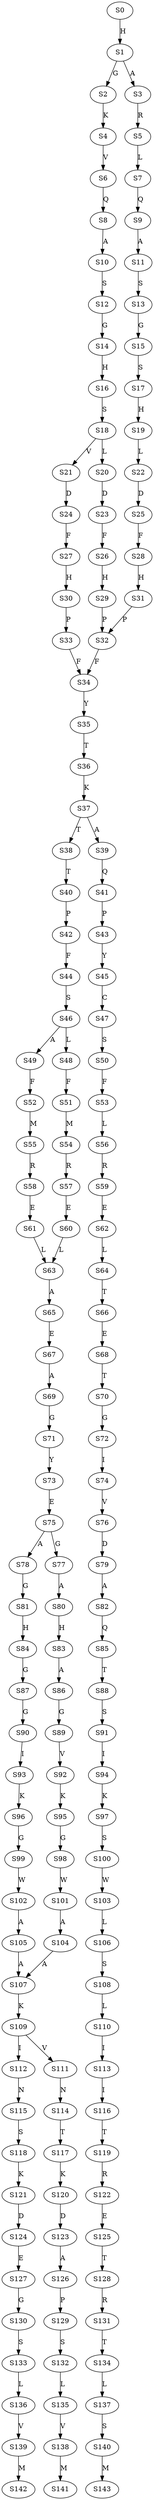 strict digraph  {
	S0 -> S1 [ label = H ];
	S1 -> S2 [ label = G ];
	S1 -> S3 [ label = A ];
	S2 -> S4 [ label = K ];
	S3 -> S5 [ label = R ];
	S4 -> S6 [ label = V ];
	S5 -> S7 [ label = L ];
	S6 -> S8 [ label = Q ];
	S7 -> S9 [ label = Q ];
	S8 -> S10 [ label = A ];
	S9 -> S11 [ label = A ];
	S10 -> S12 [ label = S ];
	S11 -> S13 [ label = S ];
	S12 -> S14 [ label = G ];
	S13 -> S15 [ label = G ];
	S14 -> S16 [ label = H ];
	S15 -> S17 [ label = S ];
	S16 -> S18 [ label = S ];
	S17 -> S19 [ label = H ];
	S18 -> S20 [ label = L ];
	S18 -> S21 [ label = V ];
	S19 -> S22 [ label = L ];
	S20 -> S23 [ label = D ];
	S21 -> S24 [ label = D ];
	S22 -> S25 [ label = D ];
	S23 -> S26 [ label = F ];
	S24 -> S27 [ label = F ];
	S25 -> S28 [ label = F ];
	S26 -> S29 [ label = H ];
	S27 -> S30 [ label = H ];
	S28 -> S31 [ label = H ];
	S29 -> S32 [ label = P ];
	S30 -> S33 [ label = P ];
	S31 -> S32 [ label = P ];
	S32 -> S34 [ label = F ];
	S33 -> S34 [ label = F ];
	S34 -> S35 [ label = Y ];
	S35 -> S36 [ label = T ];
	S36 -> S37 [ label = K ];
	S37 -> S38 [ label = T ];
	S37 -> S39 [ label = A ];
	S38 -> S40 [ label = T ];
	S39 -> S41 [ label = Q ];
	S40 -> S42 [ label = P ];
	S41 -> S43 [ label = P ];
	S42 -> S44 [ label = F ];
	S43 -> S45 [ label = Y ];
	S44 -> S46 [ label = S ];
	S45 -> S47 [ label = C ];
	S46 -> S48 [ label = L ];
	S46 -> S49 [ label = A ];
	S47 -> S50 [ label = S ];
	S48 -> S51 [ label = F ];
	S49 -> S52 [ label = F ];
	S50 -> S53 [ label = F ];
	S51 -> S54 [ label = M ];
	S52 -> S55 [ label = M ];
	S53 -> S56 [ label = L ];
	S54 -> S57 [ label = R ];
	S55 -> S58 [ label = R ];
	S56 -> S59 [ label = R ];
	S57 -> S60 [ label = E ];
	S58 -> S61 [ label = E ];
	S59 -> S62 [ label = E ];
	S60 -> S63 [ label = L ];
	S61 -> S63 [ label = L ];
	S62 -> S64 [ label = L ];
	S63 -> S65 [ label = A ];
	S64 -> S66 [ label = T ];
	S65 -> S67 [ label = E ];
	S66 -> S68 [ label = E ];
	S67 -> S69 [ label = A ];
	S68 -> S70 [ label = T ];
	S69 -> S71 [ label = G ];
	S70 -> S72 [ label = G ];
	S71 -> S73 [ label = Y ];
	S72 -> S74 [ label = I ];
	S73 -> S75 [ label = E ];
	S74 -> S76 [ label = V ];
	S75 -> S77 [ label = G ];
	S75 -> S78 [ label = A ];
	S76 -> S79 [ label = D ];
	S77 -> S80 [ label = A ];
	S78 -> S81 [ label = G ];
	S79 -> S82 [ label = A ];
	S80 -> S83 [ label = H ];
	S81 -> S84 [ label = H ];
	S82 -> S85 [ label = Q ];
	S83 -> S86 [ label = A ];
	S84 -> S87 [ label = G ];
	S85 -> S88 [ label = T ];
	S86 -> S89 [ label = G ];
	S87 -> S90 [ label = G ];
	S88 -> S91 [ label = S ];
	S89 -> S92 [ label = V ];
	S90 -> S93 [ label = I ];
	S91 -> S94 [ label = I ];
	S92 -> S95 [ label = K ];
	S93 -> S96 [ label = K ];
	S94 -> S97 [ label = K ];
	S95 -> S98 [ label = G ];
	S96 -> S99 [ label = G ];
	S97 -> S100 [ label = S ];
	S98 -> S101 [ label = W ];
	S99 -> S102 [ label = W ];
	S100 -> S103 [ label = W ];
	S101 -> S104 [ label = A ];
	S102 -> S105 [ label = A ];
	S103 -> S106 [ label = L ];
	S104 -> S107 [ label = A ];
	S105 -> S107 [ label = A ];
	S106 -> S108 [ label = S ];
	S107 -> S109 [ label = K ];
	S108 -> S110 [ label = L ];
	S109 -> S111 [ label = V ];
	S109 -> S112 [ label = I ];
	S110 -> S113 [ label = I ];
	S111 -> S114 [ label = N ];
	S112 -> S115 [ label = N ];
	S113 -> S116 [ label = I ];
	S114 -> S117 [ label = T ];
	S115 -> S118 [ label = S ];
	S116 -> S119 [ label = T ];
	S117 -> S120 [ label = K ];
	S118 -> S121 [ label = K ];
	S119 -> S122 [ label = R ];
	S120 -> S123 [ label = D ];
	S121 -> S124 [ label = D ];
	S122 -> S125 [ label = E ];
	S123 -> S126 [ label = A ];
	S124 -> S127 [ label = E ];
	S125 -> S128 [ label = T ];
	S126 -> S129 [ label = P ];
	S127 -> S130 [ label = G ];
	S128 -> S131 [ label = R ];
	S129 -> S132 [ label = S ];
	S130 -> S133 [ label = S ];
	S131 -> S134 [ label = T ];
	S132 -> S135 [ label = L ];
	S133 -> S136 [ label = L ];
	S134 -> S137 [ label = L ];
	S135 -> S138 [ label = V ];
	S136 -> S139 [ label = V ];
	S137 -> S140 [ label = S ];
	S138 -> S141 [ label = M ];
	S139 -> S142 [ label = M ];
	S140 -> S143 [ label = M ];
}
